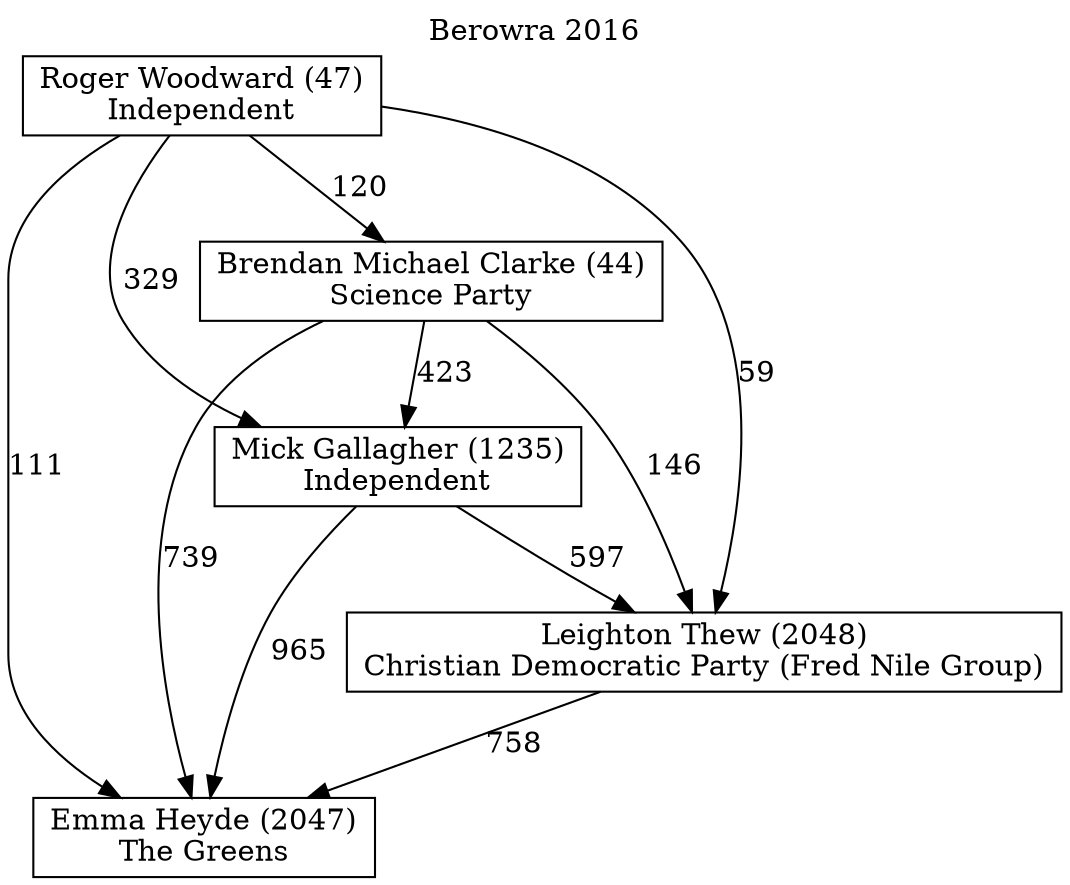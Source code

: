 // House preference flow
digraph "Emma Heyde (2047)_Berowra_2016" {
	graph [label="Berowra 2016" labelloc=t mclimit=10]
	node [shape=box]
	"Roger Woodward (47)" [label="Roger Woodward (47)
Independent"]
	"Mick Gallagher (1235)" [label="Mick Gallagher (1235)
Independent"]
	"Brendan Michael Clarke (44)" [label="Brendan Michael Clarke (44)
Science Party"]
	"Leighton Thew (2048)" [label="Leighton Thew (2048)
Christian Democratic Party (Fred Nile Group)"]
	"Emma Heyde (2047)" [label="Emma Heyde (2047)
The Greens"]
	"Brendan Michael Clarke (44)" -> "Mick Gallagher (1235)" [label=423]
	"Leighton Thew (2048)" -> "Emma Heyde (2047)" [label=758]
	"Roger Woodward (47)" -> "Emma Heyde (2047)" [label=111]
	"Brendan Michael Clarke (44)" -> "Leighton Thew (2048)" [label=146]
	"Roger Woodward (47)" -> "Mick Gallagher (1235)" [label=329]
	"Mick Gallagher (1235)" -> "Leighton Thew (2048)" [label=597]
	"Brendan Michael Clarke (44)" -> "Emma Heyde (2047)" [label=739]
	"Roger Woodward (47)" -> "Leighton Thew (2048)" [label=59]
	"Roger Woodward (47)" -> "Brendan Michael Clarke (44)" [label=120]
	"Mick Gallagher (1235)" -> "Emma Heyde (2047)" [label=965]
}
